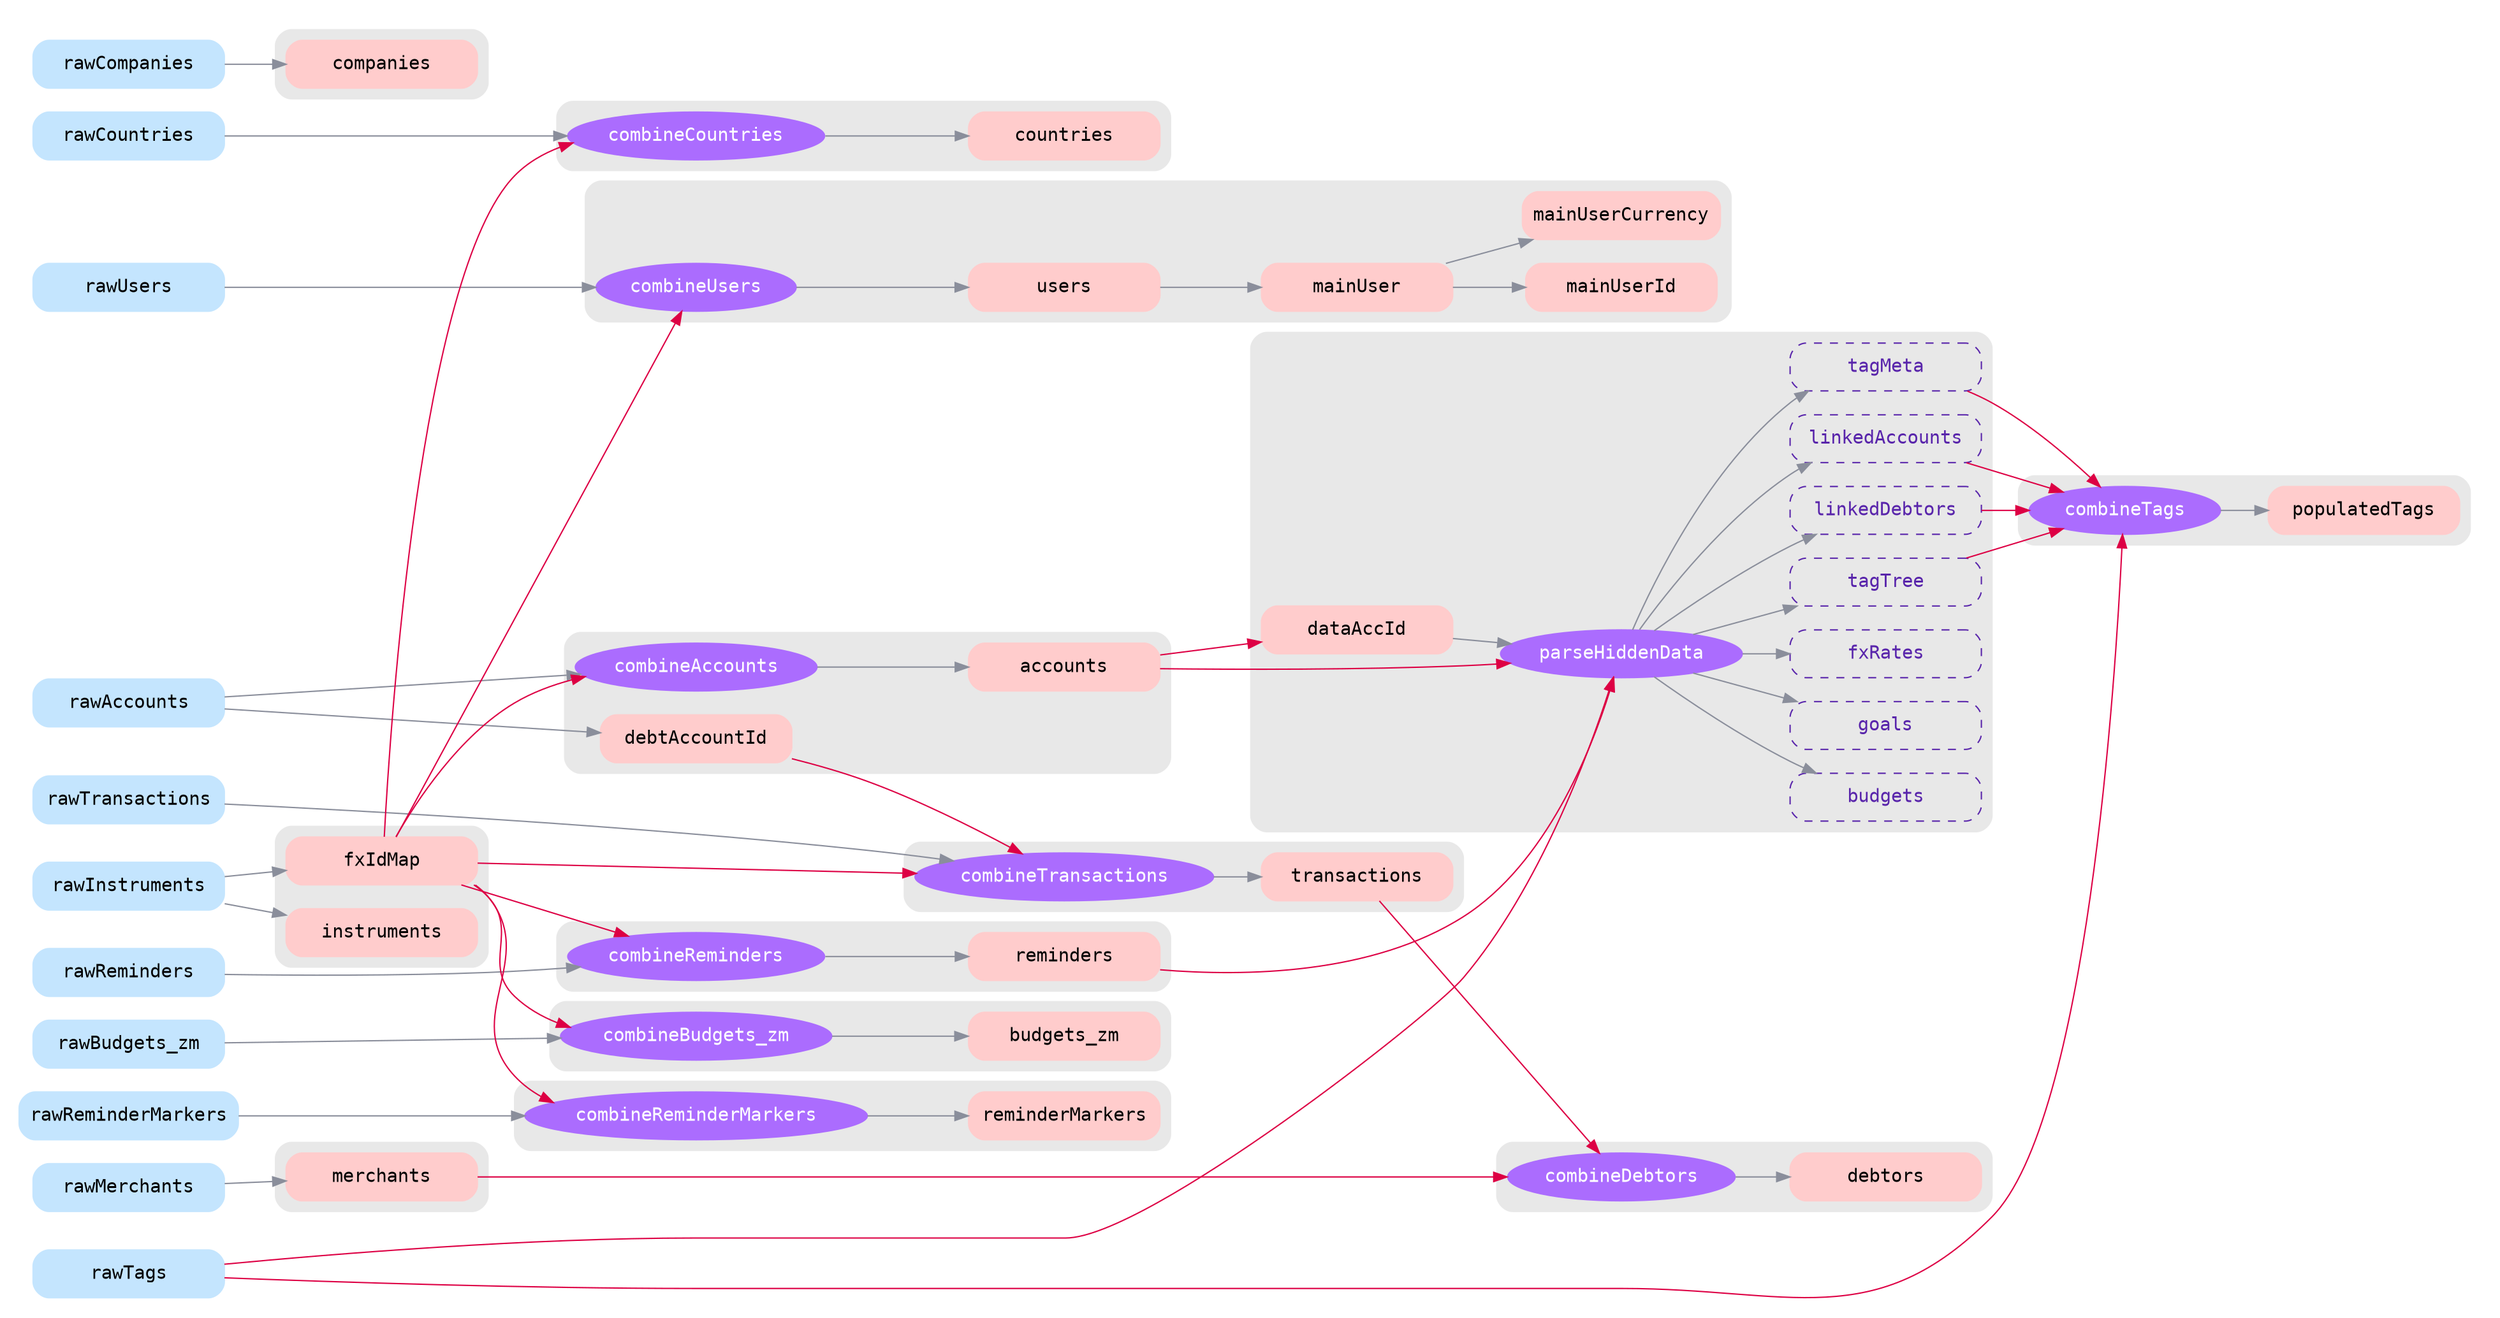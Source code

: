 // Chart made in graphwiz https://graphviz.org/

digraph G {
// splines="FALSE";
rankdir=LR;
pad=0.2;
edge [
  fontname="'Fira Code', monospace"
  color="#8a8e9b"
]
node [
  fontname="'Fira Code', monospace",
  shape="box",
  style="filled,rounded"
  width=2
]

{
  node [color="#c4e5fe"]
  rank=same;
  rawInstruments
  rawCountries
  rawUsers
  rawAccounts
  rawReminders
  rawReminderMarkers
  rawTransactions
  rawMerchants
  rawTags
  rawCompanies
  rawBudgets_zm
}


subgraph cluster_INSTRUMENTS {
  style="filled,rounded"
  color="#e8e8e8";
  node [color="#c4e5fe"] // Start
  rawInstruments

  node [color="#ffcccc"] // Results
  rawInstruments -> fxIdMap
  rawInstruments -> instruments
}


subgraph cluster_COUNTRIES {
  style="filled,rounded"
  color="#e8e8e8";
  node [color="#c4e5fe"] // Start
  rawCountries

  node [color="#ab6cfe", fontcolor="white", shape="ellipse"] // Functions
  combineCountries

  node [color="#ffcccc", fontcolor="black", shape="box"] // Results
  fxIdMap -> combineCountries [color="#dd0044"]
  rawCountries -> combineCountries -> countries
}


subgraph cluster_COMPANIES {
  style="filled,rounded"
  color="#e8e8e8";
  node [color="#c4e5fe"] // Start
  rawCompanies

  node [color="#ffcccc"] // Results
  rawCompanies -> companies
}


subgraph cluster_USERS {
  style="filled,rounded"
  color="#e8e8e8";
  node [color="#c4e5fe"] // Start
  rawUsers

  node [color="#ab6cfe", fontcolor="white", shape="ellipse"] // Functions
  combineUsers

  node [color="#ffcccc", fontcolor="black", shape="box"] // Results
  fxIdMap -> combineUsers [color="#dd0044"]
  rawUsers -> combineUsers -> users

  users -> mainUser
  mainUser -> mainUserId
  mainUser -> mainUserCurrency
}


subgraph cluster_ACCOUNTS {
  style="filled,rounded"
  color="#e8e8e8";
  node [color="#c4e5fe"] // Start
  rawAccounts

  node [color="#ab6cfe", fontcolor="white", shape="ellipse"] // Functions
  combineAccounts

  node [color="#ffcccc", fontcolor="black", shape="box"] // Results
  fxIdMap -> combineAccounts [color="#dd0044"]
  rawAccounts -> combineAccounts -> accounts

  rawAccounts -> debtAccountId
}


subgraph cluster_MERCHANTS {
  style="filled,rounded"
  color="#e8e8e8";
  node [color="#c4e5fe"] // Start
  rawMerchants

  node [color="#ffcccc", fontcolor="black", shape="box"] // Results
  rawMerchants -> merchants
}


subgraph cluster_TAGS {
  style="filled,rounded"
  color="#e8e8e8";
  node [color="#c4e5fe"] // Start
  rawTags

  node [color="#ffcccc", fontcolor="black", shape="box"] // Results
  // Need hidden data for it
}


subgraph cluster_BUDGETS_ZM {
  style="filled,rounded"
  color="#e8e8e8";
  node [color="#c4e5fe"] // Start
  rawBudgets_zm

  node [color="#ab6cfe", fontcolor="white", shape="ellipse"] // Functions
  combineBudgets_zm

  node [color="#ffcccc", fontcolor="black", shape="box"] // Results
  fxIdMap -> combineBudgets_zm [color="#dd0044"]
  rawBudgets_zm -> combineBudgets_zm -> budgets_zm
}


subgraph cluster_REMINDERS {
  style="filled,rounded"
  color="#e8e8e8";
  node [color="#c4e5fe"] // Start
  rawReminders

  node [color="#ab6cfe", fontcolor="white", shape="ellipse"] // Functions
  combineReminders

  node [color="#ffcccc", fontcolor="black", shape="box"] // Results
  fxIdMap -> combineReminders [color="#dd0044"]
  rawReminders -> combineReminders -> reminders
}


subgraph cluster_REMINDER_MARKERS {
  style="filled,rounded"
  color="#e8e8e8";
  node [color="#c4e5fe"] // Start
  rawReminderMarkers

  node [color="#ab6cfe", fontcolor="white", shape="ellipse"] // Functions
  combineReminderMarkers

  node [color="#ffcccc", fontcolor="black", shape="box"] // Results
  fxIdMap -> combineReminderMarkers [color="#dd0044"]
  rawReminderMarkers -> combineReminderMarkers -> reminderMarkers
}


subgraph cluster_TRANSACTIONS {
  style="filled,rounded"
  color="#e8e8e8";
  node [color="#c4e5fe"] // Start
  rawTransactions

  node [color="#ab6cfe", fontcolor="white", shape="ellipse"] // Functions
  combineTransactions

  node [color="#ffcccc", fontcolor="black", shape="box"] // Results
  fxIdMap -> combineTransactions [color="#dd0044"]
  debtAccountId -> combineTransactions [color="#dd0044"]
  rawTransactions -> combineTransactions -> transactions
}


subgraph cluster_HIDDEN_DATA {
  style="filled,rounded"
  color="#e8e8e8";

  node [color="#ab6cfe", fontcolor="white", shape="ellipse"] // Functions
  parseHiddenData

  node [color="#ffcccc", fontcolor="black", shape="box"] // Results
  accounts -> dataAccId [color="#dd0044"]
  accounts -> parseHiddenData [color="#dd0044"]
  rawTags -> parseHiddenData [color="#dd0044"]
  reminders -> parseHiddenData [color="#dd0044"]
  dataAccId -> parseHiddenData
  parseHiddenData -> subgraph hidden_data {
    node [style="rounded,dashed", fontcolor="#5925ab", color="#5925ab"]
    linkedAccounts
    linkedDebtors
    tagMeta
    tagTree
    budgets
    goals
    fxRates
  }
}

subgraph cluster_DEBTORS {
  style="filled,rounded"
  color="#e8e8e8";

  node [color="#ab6cfe", fontcolor="white", shape="ellipse"] // Functions
  combineDebtors

  node [color="#ffcccc", fontcolor="black", shape="box"] // Results
  transactions -> combineDebtors [color="#dd0044"]
  merchants -> combineDebtors [color="#dd0044"]
  combineDebtors -> debtors
}

subgraph cluster_POPULATED_TAGS {
  style="filled,rounded"
  color="#e8e8e8";

  node [color="#ab6cfe", fontcolor="white", shape="ellipse"] // Functions
  combineTags

  node [color="#ffcccc", fontcolor="black", shape="box"] // Results
  linkedAccounts -> combineTags [color="#dd0044"]
  linkedDebtors -> combineTags [color="#dd0044"]
  tagMeta -> combineTags [color="#dd0044"]
  tagTree -> combineTags [color="#dd0044"]
  rawTags -> combineTags [color="#dd0044"]
  combineTags -> populatedTags
}


}
